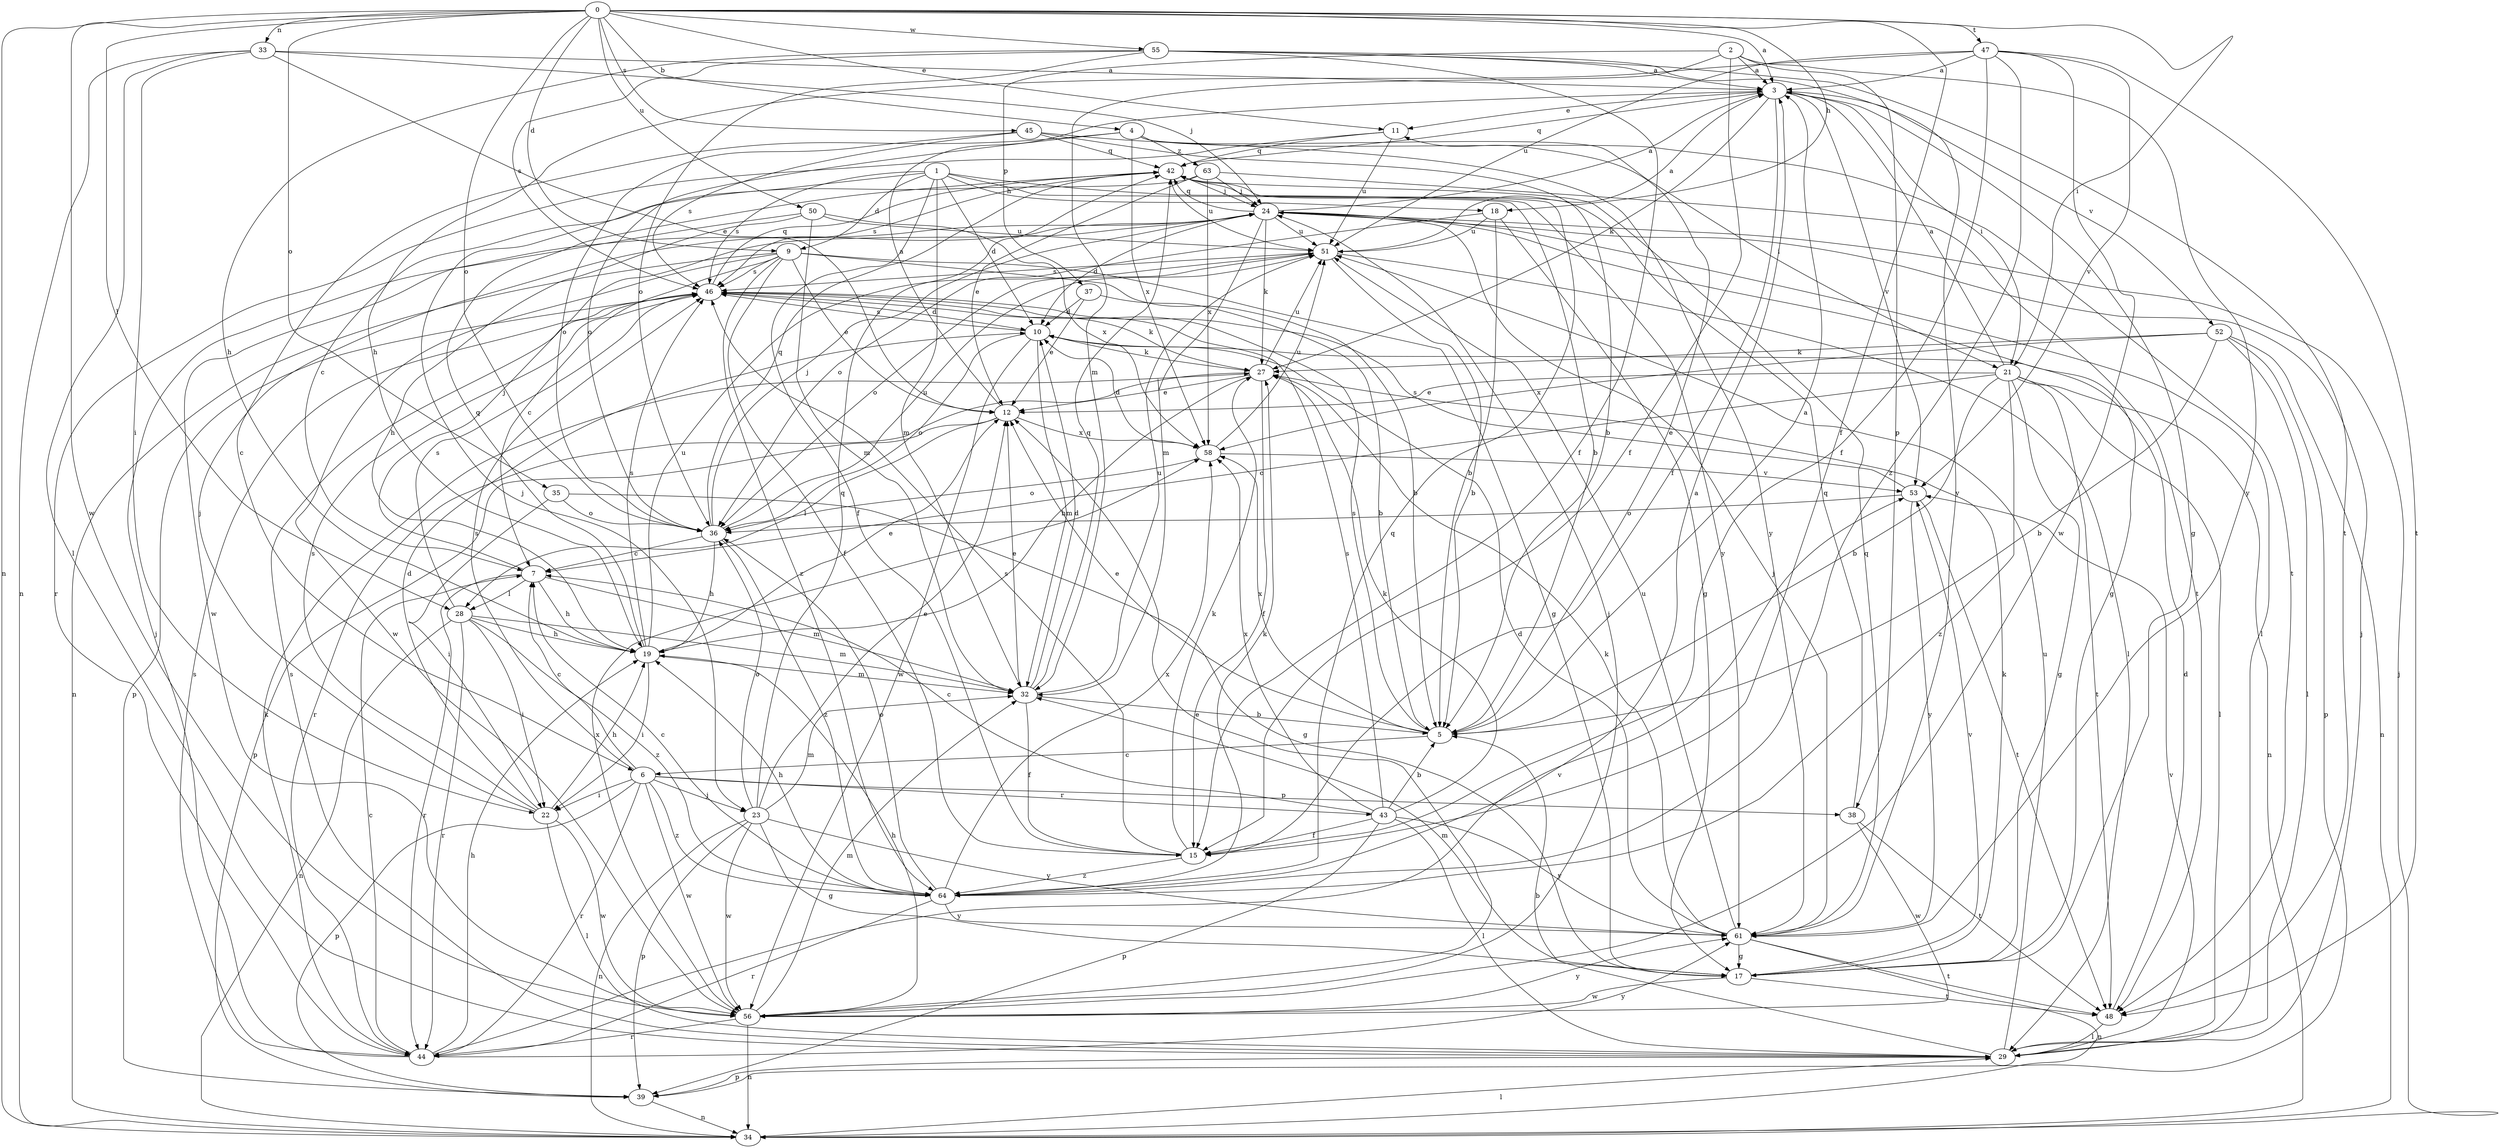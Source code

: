 strict digraph  {
0;
1;
2;
3;
4;
5;
6;
7;
9;
10;
11;
12;
15;
17;
18;
19;
21;
22;
23;
24;
27;
28;
29;
32;
33;
34;
35;
36;
37;
38;
39;
42;
43;
44;
45;
46;
47;
48;
50;
51;
52;
53;
55;
56;
58;
61;
63;
64;
0 -> 3  [label=a];
0 -> 4  [label=b];
0 -> 9  [label=d];
0 -> 11  [label=e];
0 -> 15  [label=f];
0 -> 18  [label=h];
0 -> 21  [label=i];
0 -> 28  [label=l];
0 -> 33  [label=n];
0 -> 34  [label=n];
0 -> 35  [label=o];
0 -> 36  [label=o];
0 -> 45  [label=s];
0 -> 47  [label=t];
0 -> 50  [label=u];
0 -> 55  [label=w];
0 -> 56  [label=w];
1 -> 5  [label=b];
1 -> 9  [label=d];
1 -> 10  [label=d];
1 -> 15  [label=f];
1 -> 18  [label=h];
1 -> 23  [label=j];
1 -> 32  [label=m];
1 -> 46  [label=s];
1 -> 61  [label=y];
2 -> 3  [label=a];
2 -> 15  [label=f];
2 -> 32  [label=m];
2 -> 37  [label=p];
2 -> 38  [label=p];
2 -> 61  [label=y];
3 -> 11  [label=e];
3 -> 15  [label=f];
3 -> 17  [label=g];
3 -> 21  [label=i];
3 -> 27  [label=k];
3 -> 42  [label=q];
3 -> 52  [label=v];
3 -> 53  [label=v];
4 -> 6  [label=c];
4 -> 21  [label=i];
4 -> 36  [label=o];
4 -> 48  [label=t];
4 -> 58  [label=x];
4 -> 63  [label=z];
5 -> 3  [label=a];
5 -> 6  [label=c];
5 -> 11  [label=e];
5 -> 12  [label=e];
5 -> 46  [label=s];
5 -> 58  [label=x];
6 -> 7  [label=c];
6 -> 22  [label=i];
6 -> 23  [label=j];
6 -> 38  [label=p];
6 -> 39  [label=p];
6 -> 43  [label=r];
6 -> 44  [label=r];
6 -> 46  [label=s];
6 -> 56  [label=w];
6 -> 64  [label=z];
7 -> 19  [label=h];
7 -> 24  [label=j];
7 -> 28  [label=l];
7 -> 32  [label=m];
7 -> 44  [label=r];
9 -> 5  [label=b];
9 -> 7  [label=c];
9 -> 12  [label=e];
9 -> 15  [label=f];
9 -> 17  [label=g];
9 -> 34  [label=n];
9 -> 46  [label=s];
9 -> 56  [label=w];
9 -> 64  [label=z];
10 -> 27  [label=k];
10 -> 32  [label=m];
10 -> 36  [label=o];
10 -> 46  [label=s];
10 -> 56  [label=w];
11 -> 42  [label=q];
11 -> 44  [label=r];
11 -> 51  [label=u];
12 -> 3  [label=a];
12 -> 28  [label=l];
12 -> 39  [label=p];
12 -> 58  [label=x];
15 -> 27  [label=k];
15 -> 46  [label=s];
15 -> 64  [label=z];
17 -> 27  [label=k];
17 -> 32  [label=m];
17 -> 48  [label=t];
17 -> 53  [label=v];
17 -> 56  [label=w];
18 -> 5  [label=b];
18 -> 17  [label=g];
18 -> 36  [label=o];
18 -> 51  [label=u];
19 -> 12  [label=e];
19 -> 22  [label=i];
19 -> 32  [label=m];
19 -> 42  [label=q];
19 -> 46  [label=s];
19 -> 51  [label=u];
21 -> 3  [label=a];
21 -> 5  [label=b];
21 -> 7  [label=c];
21 -> 12  [label=e];
21 -> 17  [label=g];
21 -> 29  [label=l];
21 -> 34  [label=n];
21 -> 48  [label=t];
21 -> 64  [label=z];
22 -> 10  [label=d];
22 -> 19  [label=h];
22 -> 24  [label=j];
22 -> 29  [label=l];
22 -> 46  [label=s];
22 -> 56  [label=w];
23 -> 12  [label=e];
23 -> 17  [label=g];
23 -> 32  [label=m];
23 -> 34  [label=n];
23 -> 36  [label=o];
23 -> 39  [label=p];
23 -> 42  [label=q];
23 -> 56  [label=w];
23 -> 61  [label=y];
24 -> 3  [label=a];
24 -> 10  [label=d];
24 -> 17  [label=g];
24 -> 27  [label=k];
24 -> 29  [label=l];
24 -> 32  [label=m];
24 -> 42  [label=q];
24 -> 51  [label=u];
27 -> 12  [label=e];
27 -> 15  [label=f];
27 -> 19  [label=h];
27 -> 44  [label=r];
27 -> 51  [label=u];
28 -> 19  [label=h];
28 -> 22  [label=i];
28 -> 32  [label=m];
28 -> 34  [label=n];
28 -> 44  [label=r];
28 -> 46  [label=s];
28 -> 64  [label=z];
29 -> 5  [label=b];
29 -> 24  [label=j];
29 -> 39  [label=p];
29 -> 46  [label=s];
29 -> 51  [label=u];
29 -> 53  [label=v];
32 -> 5  [label=b];
32 -> 10  [label=d];
32 -> 12  [label=e];
32 -> 15  [label=f];
32 -> 42  [label=q];
32 -> 51  [label=u];
33 -> 3  [label=a];
33 -> 12  [label=e];
33 -> 22  [label=i];
33 -> 24  [label=j];
33 -> 29  [label=l];
33 -> 34  [label=n];
34 -> 24  [label=j];
34 -> 29  [label=l];
35 -> 17  [label=g];
35 -> 22  [label=i];
35 -> 36  [label=o];
36 -> 7  [label=c];
36 -> 19  [label=h];
36 -> 24  [label=j];
36 -> 42  [label=q];
36 -> 51  [label=u];
36 -> 64  [label=z];
37 -> 5  [label=b];
37 -> 10  [label=d];
37 -> 12  [label=e];
38 -> 42  [label=q];
38 -> 48  [label=t];
38 -> 56  [label=w];
39 -> 34  [label=n];
42 -> 24  [label=j];
42 -> 46  [label=s];
42 -> 51  [label=u];
43 -> 5  [label=b];
43 -> 7  [label=c];
43 -> 15  [label=f];
43 -> 27  [label=k];
43 -> 29  [label=l];
43 -> 39  [label=p];
43 -> 46  [label=s];
43 -> 58  [label=x];
43 -> 61  [label=y];
44 -> 7  [label=c];
44 -> 19  [label=h];
44 -> 24  [label=j];
44 -> 27  [label=k];
44 -> 46  [label=s];
44 -> 53  [label=v];
44 -> 61  [label=y];
45 -> 5  [label=b];
45 -> 36  [label=o];
45 -> 42  [label=q];
45 -> 46  [label=s];
45 -> 61  [label=y];
46 -> 10  [label=d];
46 -> 27  [label=k];
46 -> 39  [label=p];
46 -> 42  [label=q];
47 -> 3  [label=a];
47 -> 15  [label=f];
47 -> 19  [label=h];
47 -> 48  [label=t];
47 -> 51  [label=u];
47 -> 53  [label=v];
47 -> 56  [label=w];
47 -> 64  [label=z];
48 -> 10  [label=d];
48 -> 29  [label=l];
50 -> 19  [label=h];
50 -> 32  [label=m];
50 -> 51  [label=u];
50 -> 56  [label=w];
50 -> 58  [label=x];
51 -> 3  [label=a];
51 -> 5  [label=b];
51 -> 29  [label=l];
51 -> 36  [label=o];
51 -> 46  [label=s];
52 -> 5  [label=b];
52 -> 27  [label=k];
52 -> 29  [label=l];
52 -> 34  [label=n];
52 -> 39  [label=p];
52 -> 58  [label=x];
53 -> 36  [label=o];
53 -> 46  [label=s];
53 -> 48  [label=t];
53 -> 61  [label=y];
55 -> 3  [label=a];
55 -> 15  [label=f];
55 -> 19  [label=h];
55 -> 36  [label=o];
55 -> 46  [label=s];
55 -> 48  [label=t];
55 -> 61  [label=y];
56 -> 12  [label=e];
56 -> 19  [label=h];
56 -> 24  [label=j];
56 -> 32  [label=m];
56 -> 34  [label=n];
56 -> 44  [label=r];
56 -> 58  [label=x];
56 -> 61  [label=y];
58 -> 10  [label=d];
58 -> 36  [label=o];
58 -> 51  [label=u];
58 -> 53  [label=v];
61 -> 10  [label=d];
61 -> 17  [label=g];
61 -> 24  [label=j];
61 -> 27  [label=k];
61 -> 34  [label=n];
61 -> 42  [label=q];
61 -> 48  [label=t];
61 -> 51  [label=u];
63 -> 7  [label=c];
63 -> 12  [label=e];
63 -> 24  [label=j];
63 -> 48  [label=t];
63 -> 58  [label=x];
64 -> 3  [label=a];
64 -> 7  [label=c];
64 -> 19  [label=h];
64 -> 27  [label=k];
64 -> 36  [label=o];
64 -> 42  [label=q];
64 -> 44  [label=r];
64 -> 58  [label=x];
64 -> 61  [label=y];
}
